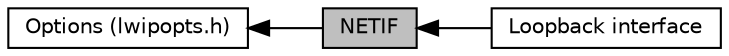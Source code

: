 digraph "NETIF"
{
  edge [fontname="Helvetica",fontsize="10",labelfontname="Helvetica",labelfontsize="10"];
  node [fontname="Helvetica",fontsize="10",shape=box];
  rankdir=LR;
  Node2 [label="Options (lwipopts.h)",height=0.2,width=0.4,color="black", fillcolor="white", style="filled",URL="$group__lwip__opts.html",tooltip=" "];
  Node3 [label="Loopback interface",height=0.2,width=0.4,color="black", fillcolor="white", style="filled",URL="$group__lwip__opts__loop.html",tooltip=" "];
  Node1 [label="NETIF",height=0.2,width=0.4,color="black", fillcolor="grey75", style="filled", fontcolor="black",tooltip=" "];
  Node2->Node1 [shape=plaintext, dir="back", style="solid"];
  Node1->Node3 [shape=plaintext, dir="back", style="solid"];
}
